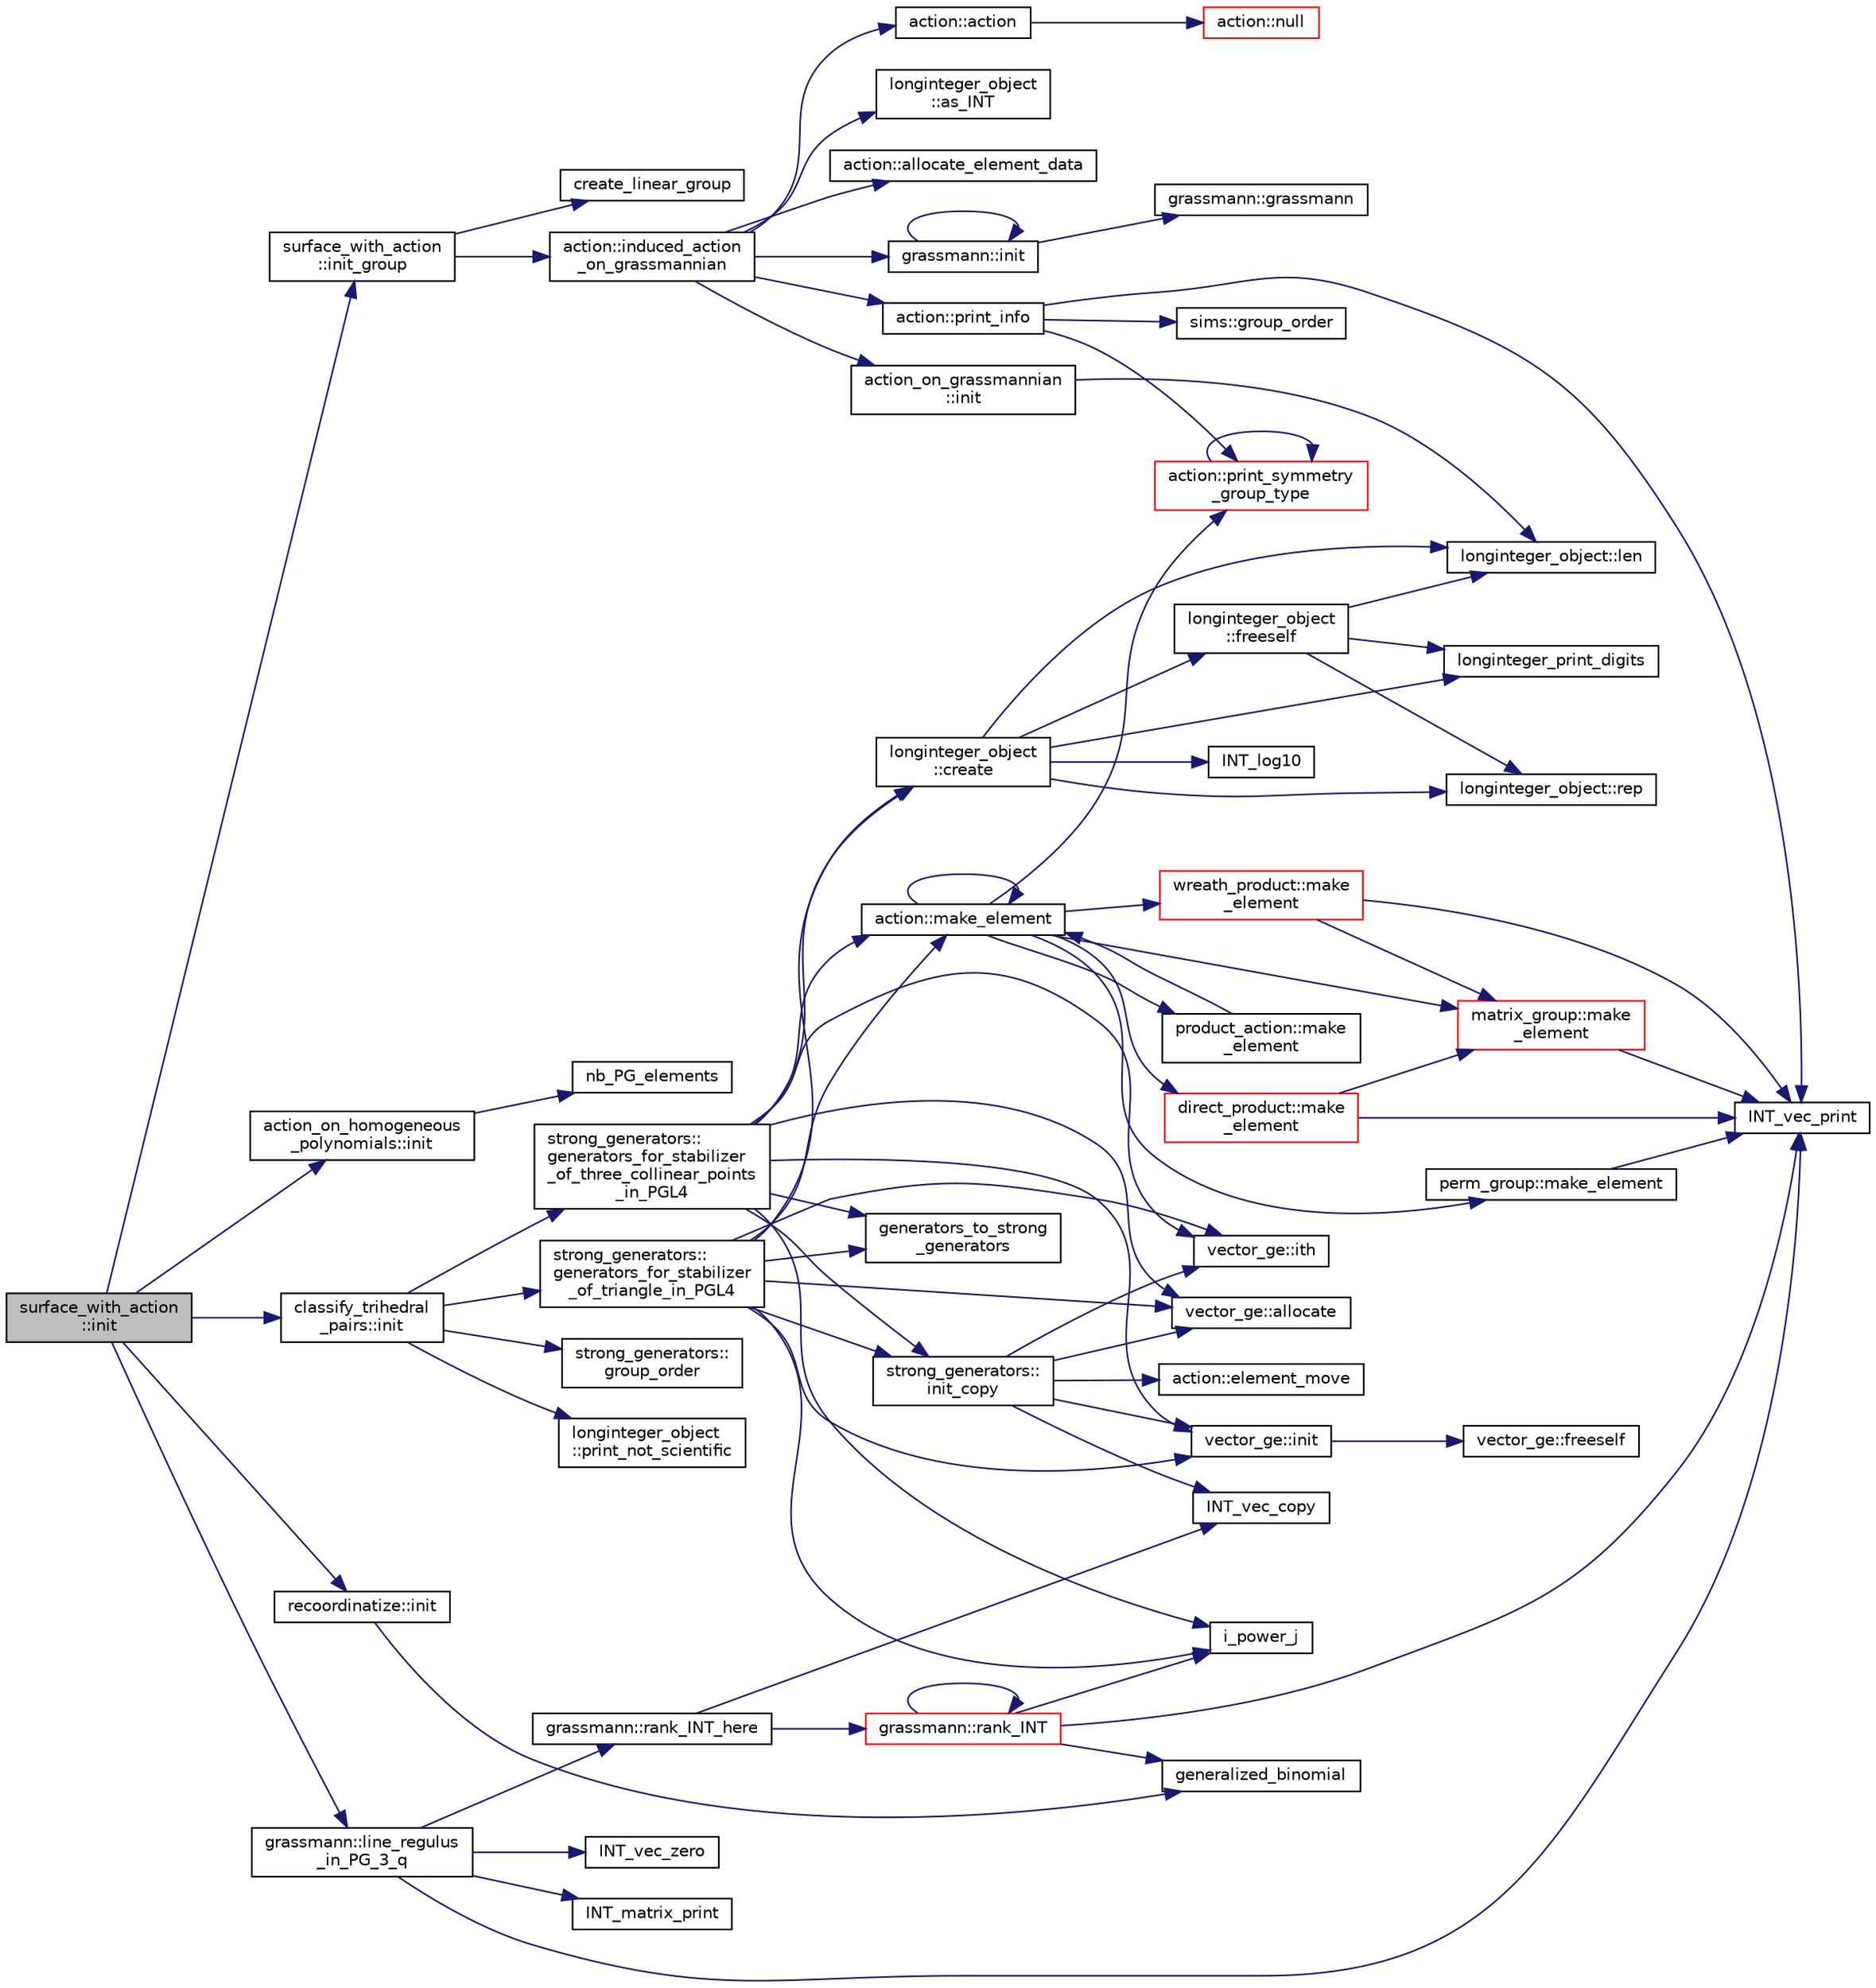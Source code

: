 digraph "surface_with_action::init"
{
  edge [fontname="Helvetica",fontsize="10",labelfontname="Helvetica",labelfontsize="10"];
  node [fontname="Helvetica",fontsize="10",shape=record];
  rankdir="LR";
  Node1044 [label="surface_with_action\l::init",height=0.2,width=0.4,color="black", fillcolor="grey75", style="filled", fontcolor="black"];
  Node1044 -> Node1045 [color="midnightblue",fontsize="10",style="solid",fontname="Helvetica"];
  Node1045 [label="surface_with_action\l::init_group",height=0.2,width=0.4,color="black", fillcolor="white", style="filled",URL="$d8/df9/classsurface__with__action.html#a8fc5e9fd211eaca0a5e4a922aa515d8b"];
  Node1045 -> Node1046 [color="midnightblue",fontsize="10",style="solid",fontname="Helvetica"];
  Node1046 [label="create_linear_group",height=0.2,width=0.4,color="black", fillcolor="white", style="filled",URL="$d5/d90/action__global_8_c.html#a0f8feabe739b53848853347a45964c25"];
  Node1045 -> Node1047 [color="midnightblue",fontsize="10",style="solid",fontname="Helvetica"];
  Node1047 [label="action::induced_action\l_on_grassmannian",height=0.2,width=0.4,color="black", fillcolor="white", style="filled",URL="$d2/d86/classaction.html#a4dc271144a2899d2f94f88e52e4e538d"];
  Node1047 -> Node1048 [color="midnightblue",fontsize="10",style="solid",fontname="Helvetica"];
  Node1048 [label="action::action",height=0.2,width=0.4,color="black", fillcolor="white", style="filled",URL="$d2/d86/classaction.html#a108adb38ad362aeb55cf40b9de38bb16"];
  Node1048 -> Node1049 [color="midnightblue",fontsize="10",style="solid",fontname="Helvetica"];
  Node1049 [label="action::null",height=0.2,width=0.4,color="red", fillcolor="white", style="filled",URL="$d2/d86/classaction.html#af05ce222a97a1eff5f692b9193dee125"];
  Node1047 -> Node1053 [color="midnightblue",fontsize="10",style="solid",fontname="Helvetica"];
  Node1053 [label="grassmann::init",height=0.2,width=0.4,color="black", fillcolor="white", style="filled",URL="$df/d02/classgrassmann.html#a2e8cf7b9f203254493d7c2607c17d498"];
  Node1053 -> Node1054 [color="midnightblue",fontsize="10",style="solid",fontname="Helvetica"];
  Node1054 [label="grassmann::grassmann",height=0.2,width=0.4,color="black", fillcolor="white", style="filled",URL="$df/d02/classgrassmann.html#a252a85d3b74eb4fbd5771f4152a5f272"];
  Node1053 -> Node1053 [color="midnightblue",fontsize="10",style="solid",fontname="Helvetica"];
  Node1047 -> Node1055 [color="midnightblue",fontsize="10",style="solid",fontname="Helvetica"];
  Node1055 [label="action_on_grassmannian\l::init",height=0.2,width=0.4,color="black", fillcolor="white", style="filled",URL="$d9/ddf/classaction__on__grassmannian.html#a2cf7eda6b88fa033fdc4486fa0508e84"];
  Node1055 -> Node1056 [color="midnightblue",fontsize="10",style="solid",fontname="Helvetica"];
  Node1056 [label="longinteger_object::len",height=0.2,width=0.4,color="black", fillcolor="white", style="filled",URL="$dd/d7e/classlonginteger__object.html#a0bfeae35be8a6fd44ed7f76413596ab1"];
  Node1047 -> Node1057 [color="midnightblue",fontsize="10",style="solid",fontname="Helvetica"];
  Node1057 [label="longinteger_object\l::as_INT",height=0.2,width=0.4,color="black", fillcolor="white", style="filled",URL="$dd/d7e/classlonginteger__object.html#afb992d4679a6741acc63c8bcba27971e"];
  Node1047 -> Node1058 [color="midnightblue",fontsize="10",style="solid",fontname="Helvetica"];
  Node1058 [label="action::allocate_element_data",height=0.2,width=0.4,color="black", fillcolor="white", style="filled",URL="$d2/d86/classaction.html#adc5f98db8315bfd17fcd2fbb437d8f60"];
  Node1047 -> Node1059 [color="midnightblue",fontsize="10",style="solid",fontname="Helvetica"];
  Node1059 [label="action::print_info",height=0.2,width=0.4,color="black", fillcolor="white", style="filled",URL="$d2/d86/classaction.html#a6f89e493e5c5a32e5c3b8963d438ce86"];
  Node1059 -> Node1060 [color="midnightblue",fontsize="10",style="solid",fontname="Helvetica"];
  Node1060 [label="action::print_symmetry\l_group_type",height=0.2,width=0.4,color="red", fillcolor="white", style="filled",URL="$d2/d86/classaction.html#aed811766c7e64fe2c853df8b0b67aa6e"];
  Node1060 -> Node1060 [color="midnightblue",fontsize="10",style="solid",fontname="Helvetica"];
  Node1059 -> Node1062 [color="midnightblue",fontsize="10",style="solid",fontname="Helvetica"];
  Node1062 [label="INT_vec_print",height=0.2,width=0.4,color="black", fillcolor="white", style="filled",URL="$df/dbf/sajeeb_8_c.html#a79a5901af0b47dd0d694109543c027fe"];
  Node1059 -> Node1063 [color="midnightblue",fontsize="10",style="solid",fontname="Helvetica"];
  Node1063 [label="sims::group_order",height=0.2,width=0.4,color="black", fillcolor="white", style="filled",URL="$d9/df3/classsims.html#aa442445175656570fa35febbe790efad"];
  Node1044 -> Node1064 [color="midnightblue",fontsize="10",style="solid",fontname="Helvetica"];
  Node1064 [label="action_on_homogeneous\l_polynomials::init",height=0.2,width=0.4,color="black", fillcolor="white", style="filled",URL="$d5/dd4/classaction__on__homogeneous__polynomials.html#aeb2f13aba300d45eafb7fc4bc64711ac"];
  Node1064 -> Node1065 [color="midnightblue",fontsize="10",style="solid",fontname="Helvetica"];
  Node1065 [label="nb_PG_elements",height=0.2,width=0.4,color="black", fillcolor="white", style="filled",URL="$d4/d67/geometry_8h.html#ada56c56cb5c7b39553dc0391f2df1cee"];
  Node1044 -> Node1066 [color="midnightblue",fontsize="10",style="solid",fontname="Helvetica"];
  Node1066 [label="classify_trihedral\l_pairs::init",height=0.2,width=0.4,color="black", fillcolor="white", style="filled",URL="$d1/d21/classclassify__trihedral__pairs.html#aa71b831292894efc9687cb3e8c8dd73e"];
  Node1066 -> Node1067 [color="midnightblue",fontsize="10",style="solid",fontname="Helvetica"];
  Node1067 [label="strong_generators::\lgenerators_for_stabilizer\l_of_three_collinear_points\l_in_PGL4",height=0.2,width=0.4,color="black", fillcolor="white", style="filled",URL="$dc/d09/classstrong__generators.html#a59efd3b79710ccb1dce194a779ebf26e"];
  Node1067 -> Node1068 [color="midnightblue",fontsize="10",style="solid",fontname="Helvetica"];
  Node1068 [label="vector_ge::init",height=0.2,width=0.4,color="black", fillcolor="white", style="filled",URL="$d4/d6e/classvector__ge.html#afe1d6befd1f1501e6be34afbaa9d30a8"];
  Node1068 -> Node1069 [color="midnightblue",fontsize="10",style="solid",fontname="Helvetica"];
  Node1069 [label="vector_ge::freeself",height=0.2,width=0.4,color="black", fillcolor="white", style="filled",URL="$d4/d6e/classvector__ge.html#aa002e4b715cc73a9b8b367d29700b452"];
  Node1067 -> Node1070 [color="midnightblue",fontsize="10",style="solid",fontname="Helvetica"];
  Node1070 [label="vector_ge::allocate",height=0.2,width=0.4,color="black", fillcolor="white", style="filled",URL="$d4/d6e/classvector__ge.html#a35b062a9201b30f0a87bf87702d243ae"];
  Node1067 -> Node1071 [color="midnightblue",fontsize="10",style="solid",fontname="Helvetica"];
  Node1071 [label="action::make_element",height=0.2,width=0.4,color="black", fillcolor="white", style="filled",URL="$d2/d86/classaction.html#a920fa2a27583fb60bae10e7b282cdd1d"];
  Node1071 -> Node1072 [color="midnightblue",fontsize="10",style="solid",fontname="Helvetica"];
  Node1072 [label="product_action::make\l_element",height=0.2,width=0.4,color="black", fillcolor="white", style="filled",URL="$d8/d74/classproduct__action.html#a1d16f9f3a4be7b3ed6ce0825612a3cd8"];
  Node1072 -> Node1071 [color="midnightblue",fontsize="10",style="solid",fontname="Helvetica"];
  Node1071 -> Node1071 [color="midnightblue",fontsize="10",style="solid",fontname="Helvetica"];
  Node1071 -> Node1073 [color="midnightblue",fontsize="10",style="solid",fontname="Helvetica"];
  Node1073 [label="matrix_group::make\l_element",height=0.2,width=0.4,color="red", fillcolor="white", style="filled",URL="$d3/ded/classmatrix__group.html#adf67c0031ec58afbbc545e65a1cf6845"];
  Node1073 -> Node1062 [color="midnightblue",fontsize="10",style="solid",fontname="Helvetica"];
  Node1071 -> Node1098 [color="midnightblue",fontsize="10",style="solid",fontname="Helvetica"];
  Node1098 [label="wreath_product::make\l_element",height=0.2,width=0.4,color="red", fillcolor="white", style="filled",URL="$d8/dfa/classwreath__product.html#ac47838a579877034b1d2b4cd897625c1"];
  Node1098 -> Node1062 [color="midnightblue",fontsize="10",style="solid",fontname="Helvetica"];
  Node1098 -> Node1073 [color="midnightblue",fontsize="10",style="solid",fontname="Helvetica"];
  Node1071 -> Node1101 [color="midnightblue",fontsize="10",style="solid",fontname="Helvetica"];
  Node1101 [label="direct_product::make\l_element",height=0.2,width=0.4,color="red", fillcolor="white", style="filled",URL="$dc/daf/classdirect__product.html#a776efa4be66f9b0481d1f012a14c9dde"];
  Node1101 -> Node1062 [color="midnightblue",fontsize="10",style="solid",fontname="Helvetica"];
  Node1101 -> Node1073 [color="midnightblue",fontsize="10",style="solid",fontname="Helvetica"];
  Node1071 -> Node1104 [color="midnightblue",fontsize="10",style="solid",fontname="Helvetica"];
  Node1104 [label="perm_group::make_element",height=0.2,width=0.4,color="black", fillcolor="white", style="filled",URL="$df/d0a/classperm__group.html#a52c1c9e55966809c1e30aad80df87774"];
  Node1104 -> Node1062 [color="midnightblue",fontsize="10",style="solid",fontname="Helvetica"];
  Node1071 -> Node1060 [color="midnightblue",fontsize="10",style="solid",fontname="Helvetica"];
  Node1067 -> Node1105 [color="midnightblue",fontsize="10",style="solid",fontname="Helvetica"];
  Node1105 [label="vector_ge::ith",height=0.2,width=0.4,color="black", fillcolor="white", style="filled",URL="$d4/d6e/classvector__ge.html#a1ff002e8b746a9beb119d57dcd4a15ff"];
  Node1067 -> Node1106 [color="midnightblue",fontsize="10",style="solid",fontname="Helvetica"];
  Node1106 [label="longinteger_object\l::create",height=0.2,width=0.4,color="black", fillcolor="white", style="filled",URL="$dd/d7e/classlonginteger__object.html#a95d2eebc60849c3963a49298b1f498c2"];
  Node1106 -> Node1107 [color="midnightblue",fontsize="10",style="solid",fontname="Helvetica"];
  Node1107 [label="longinteger_object\l::freeself",height=0.2,width=0.4,color="black", fillcolor="white", style="filled",URL="$dd/d7e/classlonginteger__object.html#a06450f8c4795d81da6d680830ef958a1"];
  Node1107 -> Node1108 [color="midnightblue",fontsize="10",style="solid",fontname="Helvetica"];
  Node1108 [label="longinteger_print_digits",height=0.2,width=0.4,color="black", fillcolor="white", style="filled",URL="$de/dc5/algebra__and__number__theory_8h.html#ac2bac7b12f5b6440b8dad275cd7a157d"];
  Node1107 -> Node1109 [color="midnightblue",fontsize="10",style="solid",fontname="Helvetica"];
  Node1109 [label="longinteger_object::rep",height=0.2,width=0.4,color="black", fillcolor="white", style="filled",URL="$dd/d7e/classlonginteger__object.html#a3ecaf12738cc721d281c416503f241e2"];
  Node1107 -> Node1056 [color="midnightblue",fontsize="10",style="solid",fontname="Helvetica"];
  Node1106 -> Node1110 [color="midnightblue",fontsize="10",style="solid",fontname="Helvetica"];
  Node1110 [label="INT_log10",height=0.2,width=0.4,color="black", fillcolor="white", style="filled",URL="$de/dc5/algebra__and__number__theory_8h.html#a98bc0a6c562370a355165d2538dac250"];
  Node1106 -> Node1108 [color="midnightblue",fontsize="10",style="solid",fontname="Helvetica"];
  Node1106 -> Node1109 [color="midnightblue",fontsize="10",style="solid",fontname="Helvetica"];
  Node1106 -> Node1056 [color="midnightblue",fontsize="10",style="solid",fontname="Helvetica"];
  Node1067 -> Node1111 [color="midnightblue",fontsize="10",style="solid",fontname="Helvetica"];
  Node1111 [label="i_power_j",height=0.2,width=0.4,color="black", fillcolor="white", style="filled",URL="$de/dc5/algebra__and__number__theory_8h.html#a39b321523e8957d701618bb5cac542b5"];
  Node1067 -> Node1112 [color="midnightblue",fontsize="10",style="solid",fontname="Helvetica"];
  Node1112 [label="generators_to_strong\l_generators",height=0.2,width=0.4,color="black", fillcolor="white", style="filled",URL="$d5/d90/action__global_8_c.html#aaa17f24fdab7065fbb11a06c513a4562"];
  Node1067 -> Node1113 [color="midnightblue",fontsize="10",style="solid",fontname="Helvetica"];
  Node1113 [label="strong_generators::\linit_copy",height=0.2,width=0.4,color="black", fillcolor="white", style="filled",URL="$dc/d09/classstrong__generators.html#a52fade445eb96d43f47e1772b1b1219e"];
  Node1113 -> Node1081 [color="midnightblue",fontsize="10",style="solid",fontname="Helvetica"];
  Node1081 [label="INT_vec_copy",height=0.2,width=0.4,color="black", fillcolor="white", style="filled",URL="$df/dbf/sajeeb_8_c.html#ac2d875e27e009af6ec04d17254d11075"];
  Node1113 -> Node1068 [color="midnightblue",fontsize="10",style="solid",fontname="Helvetica"];
  Node1113 -> Node1070 [color="midnightblue",fontsize="10",style="solid",fontname="Helvetica"];
  Node1113 -> Node1114 [color="midnightblue",fontsize="10",style="solid",fontname="Helvetica"];
  Node1114 [label="action::element_move",height=0.2,width=0.4,color="black", fillcolor="white", style="filled",URL="$d2/d86/classaction.html#a550947491bbb534d3d7951f50198a874"];
  Node1113 -> Node1105 [color="midnightblue",fontsize="10",style="solid",fontname="Helvetica"];
  Node1066 -> Node1115 [color="midnightblue",fontsize="10",style="solid",fontname="Helvetica"];
  Node1115 [label="strong_generators::\lgenerators_for_stabilizer\l_of_triangle_in_PGL4",height=0.2,width=0.4,color="black", fillcolor="white", style="filled",URL="$dc/d09/classstrong__generators.html#ad83abfc0148c2cacdfd34d122e579b0c"];
  Node1115 -> Node1068 [color="midnightblue",fontsize="10",style="solid",fontname="Helvetica"];
  Node1115 -> Node1070 [color="midnightblue",fontsize="10",style="solid",fontname="Helvetica"];
  Node1115 -> Node1071 [color="midnightblue",fontsize="10",style="solid",fontname="Helvetica"];
  Node1115 -> Node1105 [color="midnightblue",fontsize="10",style="solid",fontname="Helvetica"];
  Node1115 -> Node1106 [color="midnightblue",fontsize="10",style="solid",fontname="Helvetica"];
  Node1115 -> Node1111 [color="midnightblue",fontsize="10",style="solid",fontname="Helvetica"];
  Node1115 -> Node1112 [color="midnightblue",fontsize="10",style="solid",fontname="Helvetica"];
  Node1115 -> Node1113 [color="midnightblue",fontsize="10",style="solid",fontname="Helvetica"];
  Node1066 -> Node1116 [color="midnightblue",fontsize="10",style="solid",fontname="Helvetica"];
  Node1116 [label="strong_generators::\lgroup_order",height=0.2,width=0.4,color="black", fillcolor="white", style="filled",URL="$dc/d09/classstrong__generators.html#a91f453c2bfd6502b96f4b4eed16beb20"];
  Node1066 -> Node1117 [color="midnightblue",fontsize="10",style="solid",fontname="Helvetica"];
  Node1117 [label="longinteger_object\l::print_not_scientific",height=0.2,width=0.4,color="black", fillcolor="white", style="filled",URL="$dd/d7e/classlonginteger__object.html#ab80ea5c103cf97de662da3f1c79b2dd4"];
  Node1044 -> Node1118 [color="midnightblue",fontsize="10",style="solid",fontname="Helvetica"];
  Node1118 [label="recoordinatize::init",height=0.2,width=0.4,color="black", fillcolor="white", style="filled",URL="$d3/d3c/classrecoordinatize.html#ad4edc74b3a89f905b85f0fee7e9f3993"];
  Node1118 -> Node1119 [color="midnightblue",fontsize="10",style="solid",fontname="Helvetica"];
  Node1119 [label="generalized_binomial",height=0.2,width=0.4,color="black", fillcolor="white", style="filled",URL="$d2/d7c/combinatorics_8_c.html#a24762dc22e45175d18ec1ec1d2556ae8"];
  Node1044 -> Node1120 [color="midnightblue",fontsize="10",style="solid",fontname="Helvetica"];
  Node1120 [label="grassmann::line_regulus\l_in_PG_3_q",height=0.2,width=0.4,color="black", fillcolor="white", style="filled",URL="$df/d02/classgrassmann.html#aa18017241af3cd660d4763ff8399d1c8"];
  Node1120 -> Node1121 [color="midnightblue",fontsize="10",style="solid",fontname="Helvetica"];
  Node1121 [label="INT_vec_zero",height=0.2,width=0.4,color="black", fillcolor="white", style="filled",URL="$df/dbf/sajeeb_8_c.html#aa8c9c7977203577026080f546fe4980f"];
  Node1120 -> Node1122 [color="midnightblue",fontsize="10",style="solid",fontname="Helvetica"];
  Node1122 [label="INT_matrix_print",height=0.2,width=0.4,color="black", fillcolor="white", style="filled",URL="$d5/db4/io__and__os_8h.html#afd4180a24bef3a2b584668a4eaf607ff"];
  Node1120 -> Node1123 [color="midnightblue",fontsize="10",style="solid",fontname="Helvetica"];
  Node1123 [label="grassmann::rank_INT_here",height=0.2,width=0.4,color="black", fillcolor="white", style="filled",URL="$df/d02/classgrassmann.html#aaeab144aec85ec523f5a4d614a86d8d7"];
  Node1123 -> Node1081 [color="midnightblue",fontsize="10",style="solid",fontname="Helvetica"];
  Node1123 -> Node1124 [color="midnightblue",fontsize="10",style="solid",fontname="Helvetica"];
  Node1124 [label="grassmann::rank_INT",height=0.2,width=0.4,color="red", fillcolor="white", style="filled",URL="$df/d02/classgrassmann.html#a1fa95ce7ecebd48b04c7a0dc75491184"];
  Node1124 -> Node1062 [color="midnightblue",fontsize="10",style="solid",fontname="Helvetica"];
  Node1124 -> Node1111 [color="midnightblue",fontsize="10",style="solid",fontname="Helvetica"];
  Node1124 -> Node1119 [color="midnightblue",fontsize="10",style="solid",fontname="Helvetica"];
  Node1124 -> Node1124 [color="midnightblue",fontsize="10",style="solid",fontname="Helvetica"];
  Node1120 -> Node1062 [color="midnightblue",fontsize="10",style="solid",fontname="Helvetica"];
}
